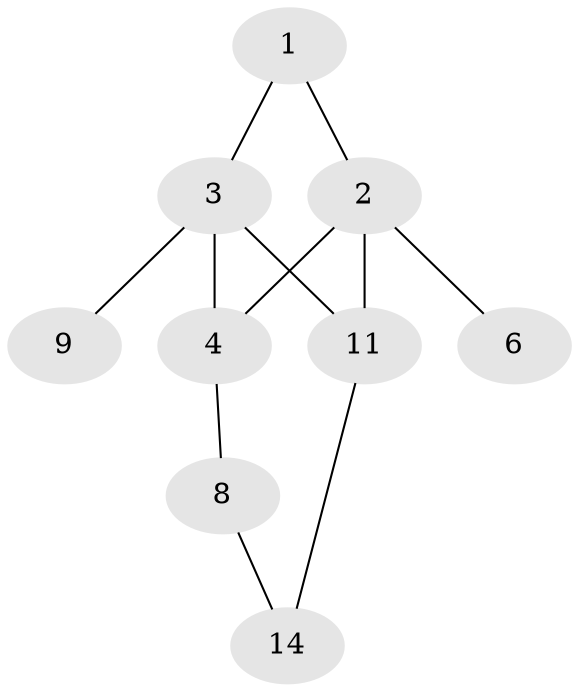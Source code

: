 // Generated by graph-tools (version 1.1) at 2025/46/02/15/25 05:46:28]
// undirected, 9 vertices, 11 edges
graph export_dot {
graph [start="1"]
  node [color=gray90,style=filled];
  1 [super="+5"];
  2 [super="+7+18+19"];
  3;
  4;
  6 [super="+15+16+19"];
  8 [super="+12"];
  9 [super="+10+13"];
  11 [super="+20"];
  14 [super="+18"];
  1 -- 2;
  1 -- 3;
  2 -- 4;
  2 -- 6;
  2 -- 11;
  3 -- 9;
  3 -- 11;
  3 -- 4;
  4 -- 8;
  8 -- 14;
  11 -- 14;
}
